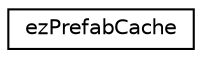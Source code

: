 digraph "Graphical Class Hierarchy"
{
 // LATEX_PDF_SIZE
  edge [fontname="Helvetica",fontsize="10",labelfontname="Helvetica",labelfontsize="10"];
  node [fontname="Helvetica",fontsize="10",shape=record];
  rankdir="LR";
  Node0 [label="ezPrefabCache",height=0.2,width=0.4,color="black", fillcolor="white", style="filled",URL="$d9/d66/classez_prefab_cache.htm",tooltip=" "];
}
